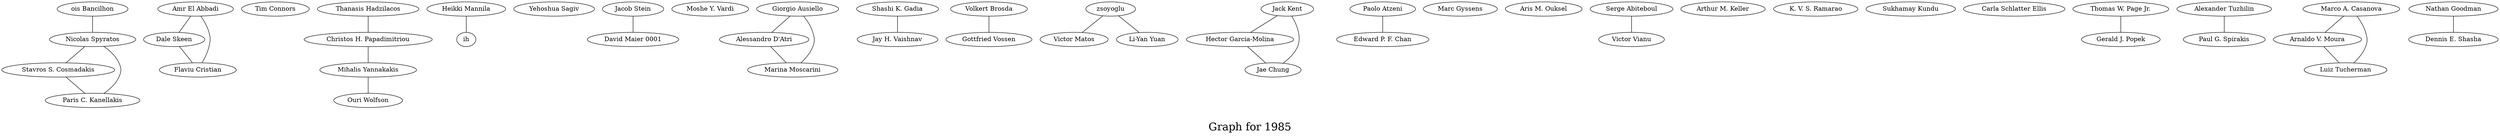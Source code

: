 /*****
Graph for 1985
*****/

graph G {
  graph [splines=true overlap=false]
  node  [shape=ellipse, width=0.3, height=0.3]
  0 [label="ois Bancilhon"];
  1 [label="Nicolas Spyratos"];
  2 [label="Amr El Abbadi"];
  3 [label="Dale Skeen"];
  4 [label="Flaviu Cristian"];
  5 [label="Tim Connors"];
  6 [label="Thanasis Hadzilacos"];
  7 [label="Christos H. Papadimitriou"];
  8 [label="Heikki Mannila"];
  9 [label="ih"];
  10 [label="Yehoshua Sagiv"];
  11 [label="Jacob Stein"];
  12 [label="David Maier 0001"];
  13 [label="Mihalis Yannakakis"];
  14 [label="Moshe Y. Vardi"];
  15 [label="Giorgio Ausiello"];
  16 [label="Alessandro D'Atri"];
  17 [label="Marina Moscarini"];
  18 [label="Shashi K. Gadia"];
  19 [label="Jay H. Vaishnav"];
  20 [label="Volkert Brosda"];
  21 [label="Gottfried Vossen"];
  22 [label="Ouri Wolfson"];
  23 [label="zsoyoglu"];
  24 [label="Victor Matos"];
  25 [label="Jack Kent"];
  26 [label="Hector Garcia-Molina"];
  27 [label="Jae Chung"];
  28 [label="Paolo Atzeni"];
  29 [label="Edward P. F. Chan"];
  30 [label="Marc Gyssens"];
  31 [label="Aris M. Ouksel"];
  32 [label="Serge Abiteboul"];
  33 [label="Victor Vianu"];
  34 [label="Arthur M. Keller"];
  35 [label="Li-Yan Yuan"];
  36 [label="Stavros S. Cosmadakis"];
  37 [label="Paris C. Kanellakis"];
  38 [label="K. V. S. Ramarao"];
  39 [label="Sukhamay Kundu"];
  40 [label="Carla Schlatter Ellis"];
  41 [label="Thomas W. Page Jr."];
  42 [label="Gerald J. Popek"];
  43 [label="Alexander Tuzhilin"];
  44 [label="Paul G. Spirakis"];
  45 [label="Marco A. Casanova"];
  46 [label="Arnaldo V. Moura"];
  47 [label="Luiz Tucherman"];
  48 [label="Nathan Goodman"];
  49 [label="Dennis E. Shasha"];
  0 -- 1;
  1 -- 36;
  1 -- 37;
  2 -- 3;
  2 -- 4;
  3 -- 4;
  6 -- 7;
  7 -- 13;
  8 -- 9;
  11 -- 12;
  13 -- 22;
  15 -- 16;
  15 -- 17;
  16 -- 17;
  18 -- 19;
  20 -- 21;
  23 -- 24;
  23 -- 35;
  25 -- 26;
  25 -- 27;
  26 -- 27;
  28 -- 29;
  32 -- 33;
  36 -- 37;
  41 -- 42;
  43 -- 44;
  45 -- 46;
  45 -- 47;
  46 -- 47;
  48 -- 49;
  label = "\nGraph for 1985\n";  fontsize=24;
}
